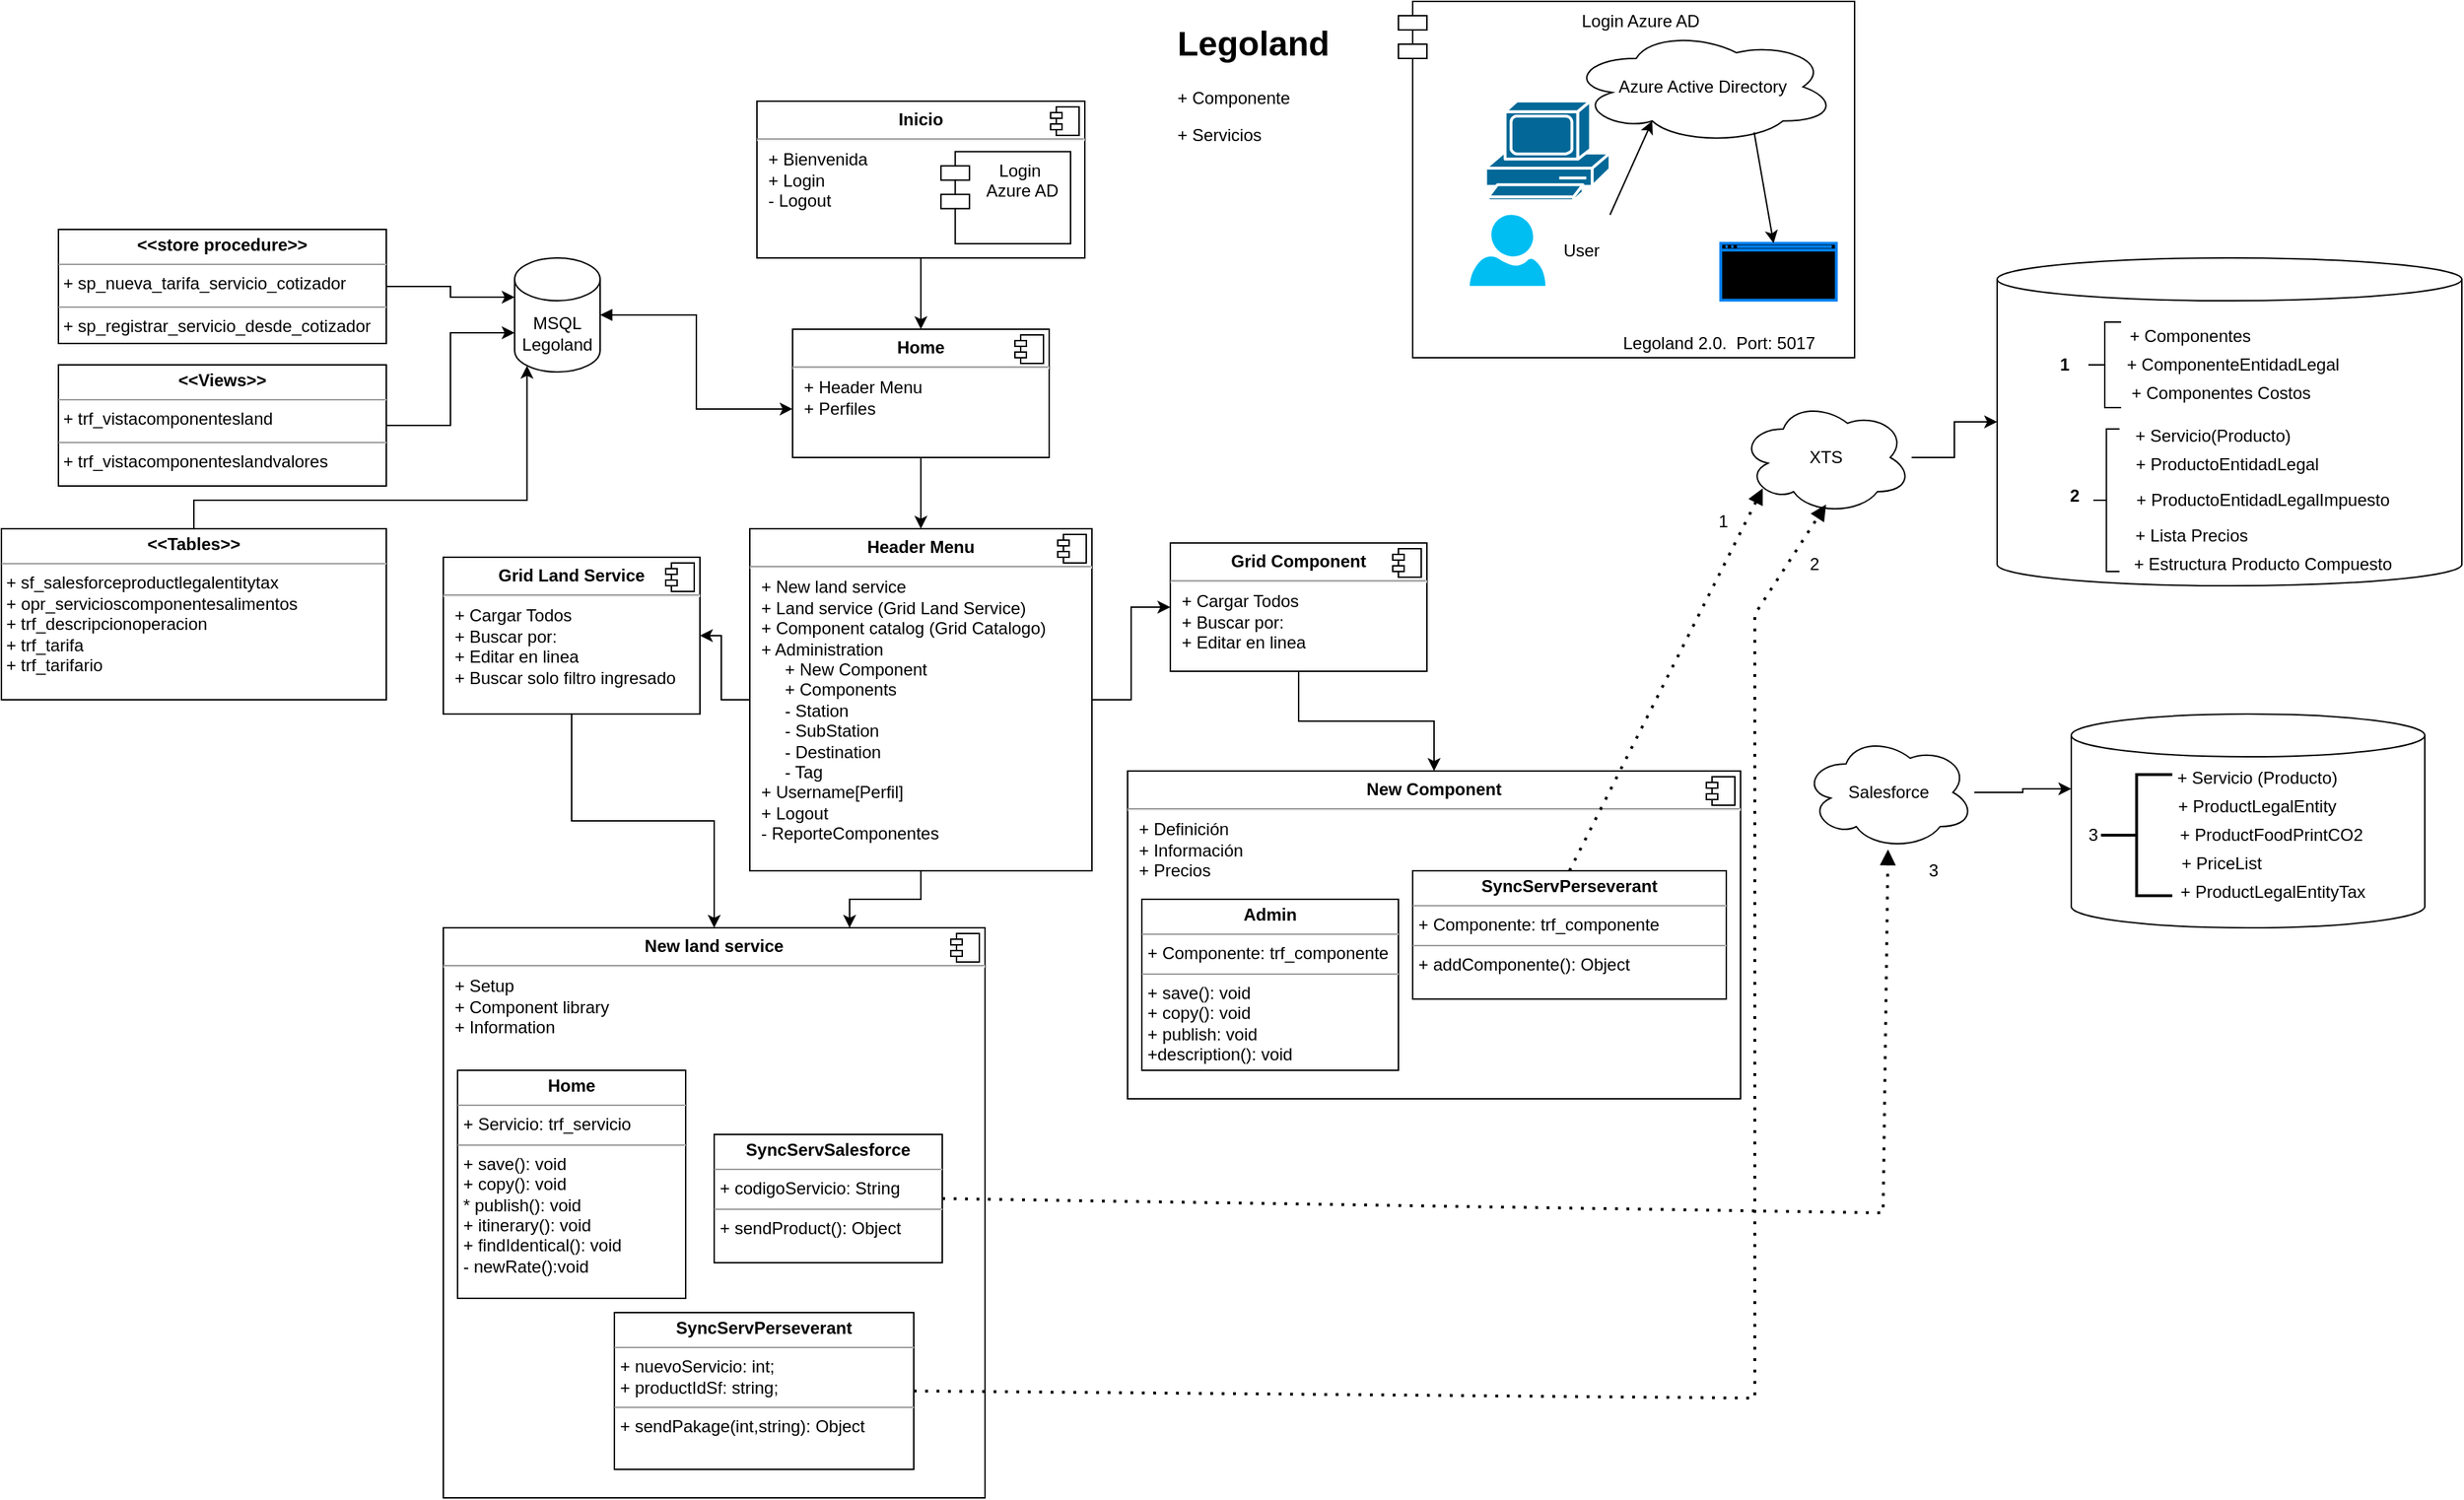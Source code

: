 <mxfile version="23.0.2" type="device">
  <diagram name="Página-1" id="hvUKiegdO5NY6V_EGWbR">
    <mxGraphModel dx="2261" dy="854" grid="1" gridSize="10" guides="1" tooltips="1" connect="1" arrows="1" fold="1" page="1" pageScale="1" pageWidth="827" pageHeight="1169" math="0" shadow="0">
      <root>
        <mxCell id="0" />
        <mxCell id="1" parent="0" />
        <mxCell id="Fd9paL_t9iBPJfcG7-ev-1" value="MSQL&lt;br&gt;Legoland" style="shape=cylinder3;whiteSpace=wrap;html=1;boundedLbl=1;backgroundOutline=1;size=15;rounded=0;" parent="1" vertex="1">
          <mxGeometry x="60" y="210" width="60" height="80" as="geometry" />
        </mxCell>
        <mxCell id="Fd9paL_t9iBPJfcG7-ev-6" value="" style="group;fillColor=#d5e8d4;strokeColor=#82b366;rounded=0;" parent="1" vertex="1" connectable="0">
          <mxGeometry x="230" y="100" width="230" height="110" as="geometry" />
        </mxCell>
        <mxCell id="Fd9paL_t9iBPJfcG7-ev-2" value="&lt;p style=&quot;margin:0px;margin-top:6px;text-align:center;&quot;&gt;&lt;b&gt;Inicio&lt;/b&gt;&lt;/p&gt;&lt;hr&gt;&lt;p style=&quot;margin:0px;margin-left:8px;&quot;&gt;+ Bienvenida&lt;/p&gt;&lt;p style=&quot;margin:0px;margin-left:8px;&quot;&gt;+ Login&lt;/p&gt;&lt;p style=&quot;margin:0px;margin-left:8px;&quot;&gt;- Logout&lt;/p&gt;" style="align=left;overflow=fill;html=1;dropTarget=0;whiteSpace=wrap;movable=1;resizable=1;rotatable=1;deletable=1;editable=1;locked=0;connectable=1;rounded=0;" parent="Fd9paL_t9iBPJfcG7-ev-6" vertex="1">
          <mxGeometry width="230" height="110" as="geometry" />
        </mxCell>
        <mxCell id="Fd9paL_t9iBPJfcG7-ev-3" value="" style="shape=component;jettyWidth=8;jettyHeight=4;movable=1;resizable=1;rotatable=1;deletable=1;editable=1;locked=0;connectable=1;rounded=0;" parent="Fd9paL_t9iBPJfcG7-ev-2" vertex="1">
          <mxGeometry x="1" width="20" height="20" relative="1" as="geometry">
            <mxPoint x="-24" y="4" as="offset" />
          </mxGeometry>
        </mxCell>
        <mxCell id="Fd9paL_t9iBPJfcG7-ev-4" value="Login&lt;br&gt;&amp;nbsp;Azure AD" style="shape=module;align=left;spacingLeft=20;align=center;verticalAlign=top;whiteSpace=wrap;html=1;movable=1;resizable=1;rotatable=1;deletable=1;editable=1;locked=0;connectable=1;rounded=0;" parent="Fd9paL_t9iBPJfcG7-ev-6" vertex="1">
          <mxGeometry x="129.1" y="35.36" width="90.9" height="64.64" as="geometry" />
        </mxCell>
        <mxCell id="Fd9paL_t9iBPJfcG7-ev-7" value="" style="endArrow=classic;html=1;rounded=0;exitX=0.5;exitY=1;exitDx=0;exitDy=0;entryX=0.5;entryY=0;entryDx=0;entryDy=0;" parent="1" source="Fd9paL_t9iBPJfcG7-ev-2" target="Fd9paL_t9iBPJfcG7-ev-8" edge="1">
          <mxGeometry width="50" height="50" relative="1" as="geometry">
            <mxPoint x="380" y="410" as="sourcePoint" />
            <mxPoint x="345" y="320" as="targetPoint" />
          </mxGeometry>
        </mxCell>
        <mxCell id="Fd9paL_t9iBPJfcG7-ev-14" style="edgeStyle=orthogonalEdgeStyle;rounded=0;orthogonalLoop=1;jettySize=auto;html=1;" parent="1" source="Fd9paL_t9iBPJfcG7-ev-8" target="Fd9paL_t9iBPJfcG7-ev-11" edge="1">
          <mxGeometry relative="1" as="geometry" />
        </mxCell>
        <mxCell id="Fd9paL_t9iBPJfcG7-ev-8" value="&lt;p style=&quot;margin:0px;margin-top:6px;text-align:center;&quot;&gt;&lt;b&gt;Home&lt;/b&gt;&lt;/p&gt;&lt;hr&gt;&lt;p style=&quot;margin:0px;margin-left:8px;&quot;&gt;+ Header Menu&lt;br&gt;&lt;/p&gt;&lt;p style=&quot;margin:0px;margin-left:8px;&quot;&gt;+ Perfiles&lt;/p&gt;" style="align=left;overflow=fill;html=1;dropTarget=0;whiteSpace=wrap;rounded=0;" parent="1" vertex="1">
          <mxGeometry x="255" y="260" width="180" height="90" as="geometry" />
        </mxCell>
        <mxCell id="Fd9paL_t9iBPJfcG7-ev-9" value="" style="shape=component;jettyWidth=8;jettyHeight=4;rounded=0;" parent="Fd9paL_t9iBPJfcG7-ev-8" vertex="1">
          <mxGeometry x="1" width="20" height="20" relative="1" as="geometry">
            <mxPoint x="-24" y="4" as="offset" />
          </mxGeometry>
        </mxCell>
        <mxCell id="Fd9paL_t9iBPJfcG7-ev-10" style="edgeStyle=orthogonalEdgeStyle;rounded=0;orthogonalLoop=1;jettySize=auto;html=1;entryX=0;entryY=0.622;entryDx=0;entryDy=0;entryPerimeter=0;startArrow=block;startFill=1;" parent="1" source="Fd9paL_t9iBPJfcG7-ev-1" target="Fd9paL_t9iBPJfcG7-ev-8" edge="1">
          <mxGeometry relative="1" as="geometry" />
        </mxCell>
        <mxCell id="Fd9paL_t9iBPJfcG7-ev-24" style="edgeStyle=orthogonalEdgeStyle;rounded=0;orthogonalLoop=1;jettySize=auto;html=1;" parent="1" source="Fd9paL_t9iBPJfcG7-ev-11" target="Fd9paL_t9iBPJfcG7-ev-17" edge="1">
          <mxGeometry relative="1" as="geometry" />
        </mxCell>
        <mxCell id="pxI8r0NNNK0uRZR5ZX3m-1" style="edgeStyle=orthogonalEdgeStyle;rounded=0;orthogonalLoop=1;jettySize=auto;html=1;entryX=1;entryY=0.5;entryDx=0;entryDy=0;" parent="1" source="Fd9paL_t9iBPJfcG7-ev-11" target="Fd9paL_t9iBPJfcG7-ev-15" edge="1">
          <mxGeometry relative="1" as="geometry" />
        </mxCell>
        <mxCell id="pxI8r0NNNK0uRZR5ZX3m-8" style="edgeStyle=orthogonalEdgeStyle;rounded=0;orthogonalLoop=1;jettySize=auto;html=1;entryX=0.75;entryY=0;entryDx=0;entryDy=0;" parent="1" source="Fd9paL_t9iBPJfcG7-ev-11" target="Fd9paL_t9iBPJfcG7-ev-19" edge="1">
          <mxGeometry relative="1" as="geometry" />
        </mxCell>
        <mxCell id="Fd9paL_t9iBPJfcG7-ev-11" value="&lt;p style=&quot;margin:0px;margin-top:6px;text-align:center;&quot;&gt;&lt;b&gt;Header Menu&lt;/b&gt;&lt;/p&gt;&lt;hr&gt;&lt;p style=&quot;margin:0px;margin-left:8px;&quot;&gt;+ New land service&amp;nbsp;&lt;br&gt;+ Land service (Grid Land Service)&lt;/p&gt;&lt;p style=&quot;margin:0px;margin-left:8px;&quot;&gt;+ Component catalog (Grid Catalogo)&lt;/p&gt;&lt;p style=&quot;margin:0px;margin-left:8px;&quot;&gt;+ Administration&lt;br&gt;&lt;/p&gt;&lt;p style=&quot;margin:0px;margin-left:8px;&quot;&gt;&amp;nbsp; &amp;nbsp; &amp;nbsp;+ New Component&lt;/p&gt;&lt;p style=&quot;margin:0px;margin-left:8px;&quot;&gt;&amp;nbsp; &amp;nbsp; &amp;nbsp;+ Components&lt;/p&gt;&lt;p style=&quot;margin:0px;margin-left:8px;&quot;&gt;&amp;nbsp; &amp;nbsp; &amp;nbsp;- Station&lt;/p&gt;&lt;p style=&quot;margin:0px;margin-left:8px;&quot;&gt;&amp;nbsp; &amp;nbsp; &amp;nbsp;- SubStation&lt;/p&gt;&lt;p style=&quot;margin:0px;margin-left:8px;&quot;&gt;&amp;nbsp; &amp;nbsp; &amp;nbsp;- Destination&lt;/p&gt;&lt;p style=&quot;margin:0px;margin-left:8px;&quot;&gt;&amp;nbsp; &amp;nbsp; &amp;nbsp;- Tag&lt;/p&gt;&lt;p style=&quot;margin:0px;margin-left:8px;&quot;&gt;+ Username[Perfil]&lt;/p&gt;&lt;p style=&quot;margin:0px;margin-left:8px;&quot;&gt;+ Logout&lt;/p&gt;&lt;p style=&quot;margin:0px;margin-left:8px;&quot;&gt;- ReporteComponentes&lt;/p&gt;" style="align=left;overflow=fill;html=1;dropTarget=0;whiteSpace=wrap;rounded=0;" parent="1" vertex="1">
          <mxGeometry x="225" y="400" width="240" height="240" as="geometry" />
        </mxCell>
        <mxCell id="Fd9paL_t9iBPJfcG7-ev-12" value="" style="shape=component;jettyWidth=8;jettyHeight=4;rounded=0;" parent="Fd9paL_t9iBPJfcG7-ev-11" vertex="1">
          <mxGeometry x="1" width="20" height="20" relative="1" as="geometry">
            <mxPoint x="-24" y="4" as="offset" />
          </mxGeometry>
        </mxCell>
        <mxCell id="Fd9paL_t9iBPJfcG7-ev-28" style="edgeStyle=orthogonalEdgeStyle;rounded=0;orthogonalLoop=1;jettySize=auto;html=1;" parent="1" source="Fd9paL_t9iBPJfcG7-ev-15" target="Fd9paL_t9iBPJfcG7-ev-19" edge="1">
          <mxGeometry relative="1" as="geometry" />
        </mxCell>
        <mxCell id="Fd9paL_t9iBPJfcG7-ev-15" value="&lt;p style=&quot;margin:0px;margin-top:6px;text-align:center;&quot;&gt;&lt;b&gt;Grid Land Service&lt;/b&gt;&lt;/p&gt;&lt;hr&gt;&lt;p style=&quot;margin:0px;margin-left:8px;&quot;&gt;+ Cargar Todos&lt;br&gt;+ Buscar por:&lt;/p&gt;&lt;p style=&quot;margin:0px;margin-left:8px;&quot;&gt;+ Editar en linea&lt;/p&gt;&lt;p style=&quot;margin:0px;margin-left:8px;&quot;&gt;+ Buscar solo filtro ingresado&lt;/p&gt;" style="align=left;overflow=fill;html=1;dropTarget=0;whiteSpace=wrap;rounded=0;" parent="1" vertex="1">
          <mxGeometry x="10" y="420" width="180" height="110" as="geometry" />
        </mxCell>
        <mxCell id="Fd9paL_t9iBPJfcG7-ev-16" value="" style="shape=component;jettyWidth=8;jettyHeight=4;rounded=0;" parent="Fd9paL_t9iBPJfcG7-ev-15" vertex="1">
          <mxGeometry x="1" width="20" height="20" relative="1" as="geometry">
            <mxPoint x="-24" y="4" as="offset" />
          </mxGeometry>
        </mxCell>
        <mxCell id="Fd9paL_t9iBPJfcG7-ev-26" style="edgeStyle=orthogonalEdgeStyle;rounded=0;orthogonalLoop=1;jettySize=auto;html=1;entryX=0.5;entryY=0;entryDx=0;entryDy=0;" parent="1" source="Fd9paL_t9iBPJfcG7-ev-17" target="Fd9paL_t9iBPJfcG7-ev-21" edge="1">
          <mxGeometry relative="1" as="geometry" />
        </mxCell>
        <mxCell id="Fd9paL_t9iBPJfcG7-ev-17" value="&lt;p style=&quot;margin:0px;margin-top:6px;text-align:center;&quot;&gt;&lt;b&gt;Grid Component&lt;/b&gt;&lt;/p&gt;&lt;hr&gt;&lt;p style=&quot;margin:0px;margin-left:8px;&quot;&gt;+ Cargar Todos&lt;br&gt;+ Buscar por:&amp;nbsp;&lt;/p&gt;&lt;p style=&quot;margin:0px;margin-left:8px;&quot;&gt;+ Editar en linea&amp;nbsp;&amp;nbsp;&lt;/p&gt;" style="align=left;overflow=fill;html=1;dropTarget=0;whiteSpace=wrap;rounded=0;" parent="1" vertex="1">
          <mxGeometry x="520" y="410" width="180" height="90" as="geometry" />
        </mxCell>
        <mxCell id="Fd9paL_t9iBPJfcG7-ev-18" value="" style="shape=component;jettyWidth=8;jettyHeight=4;rounded=0;" parent="Fd9paL_t9iBPJfcG7-ev-17" vertex="1">
          <mxGeometry x="1" width="20" height="20" relative="1" as="geometry">
            <mxPoint x="-24" y="4" as="offset" />
          </mxGeometry>
        </mxCell>
        <mxCell id="Fd9paL_t9iBPJfcG7-ev-19" value="&lt;p style=&quot;margin:0px;margin-top:6px;text-align:center;&quot;&gt;&lt;b&gt;New land service&lt;/b&gt;&lt;/p&gt;&lt;hr&gt;&lt;p style=&quot;margin:0px;margin-left:8px;&quot;&gt;+ Setup&lt;br&gt;+ Component library&lt;/p&gt;&lt;p style=&quot;margin:0px;margin-left:8px;&quot;&gt;+ Information&lt;/p&gt;" style="align=left;overflow=fill;html=1;dropTarget=0;whiteSpace=wrap;rounded=0;" parent="1" vertex="1">
          <mxGeometry x="10" y="680" width="380" height="400" as="geometry" />
        </mxCell>
        <mxCell id="Fd9paL_t9iBPJfcG7-ev-20" value="" style="shape=component;jettyWidth=8;jettyHeight=4;rounded=0;" parent="Fd9paL_t9iBPJfcG7-ev-19" vertex="1">
          <mxGeometry x="1" width="20" height="20" relative="1" as="geometry">
            <mxPoint x="-24" y="4" as="offset" />
          </mxGeometry>
        </mxCell>
        <mxCell id="Fd9paL_t9iBPJfcG7-ev-21" value="&lt;p style=&quot;margin:0px;margin-top:6px;text-align:center;&quot;&gt;&lt;b&gt;New Component&lt;/b&gt;&lt;/p&gt;&lt;hr&gt;&lt;p style=&quot;margin:0px;margin-left:8px;&quot;&gt;+ Definición&lt;br&gt;+ Información&lt;/p&gt;&lt;p style=&quot;margin:0px;margin-left:8px;&quot;&gt;+ Precios&lt;/p&gt;" style="align=left;overflow=fill;html=1;dropTarget=0;whiteSpace=wrap;rounded=0;" parent="1" vertex="1">
          <mxGeometry x="490" y="570" width="430" height="230" as="geometry" />
        </mxCell>
        <mxCell id="Fd9paL_t9iBPJfcG7-ev-22" value="" style="shape=component;jettyWidth=8;jettyHeight=4;rounded=0;" parent="Fd9paL_t9iBPJfcG7-ev-21" vertex="1">
          <mxGeometry x="1" width="20" height="20" relative="1" as="geometry">
            <mxPoint x="-24" y="4" as="offset" />
          </mxGeometry>
        </mxCell>
        <mxCell id="s5vD3qKEOOoGVqszgRcH-15" value="" style="group;rounded=0;" parent="1" vertex="1" connectable="0">
          <mxGeometry x="680" y="30" width="320" height="250" as="geometry" />
        </mxCell>
        <mxCell id="s5vD3qKEOOoGVqszgRcH-11" value="Login Azure AD" style="shape=module;align=left;spacingLeft=20;align=center;verticalAlign=top;whiteSpace=wrap;html=1;rounded=0;" parent="s5vD3qKEOOoGVqszgRcH-15" vertex="1">
          <mxGeometry width="320" height="250.0" as="geometry" />
        </mxCell>
        <mxCell id="s5vD3qKEOOoGVqszgRcH-13" value="" style="group;rounded=0;" parent="s5vD3qKEOOoGVqszgRcH-15" vertex="1" connectable="0">
          <mxGeometry x="50" y="20" width="260" height="219.58" as="geometry" />
        </mxCell>
        <mxCell id="s5vD3qKEOOoGVqszgRcH-6" value="Legoland 2.0.&amp;nbsp; Port: 5017" style="text;html=1;strokeColor=none;fillColor=none;align=center;verticalAlign=middle;whiteSpace=wrap;rounded=0;" parent="s5vD3qKEOOoGVqszgRcH-13" vertex="1">
          <mxGeometry x="90" y="219.58" width="170" as="geometry" />
        </mxCell>
        <mxCell id="s5vD3qKEOOoGVqszgRcH-12" value="" style="group;rounded=0;" parent="s5vD3qKEOOoGVqszgRcH-13" vertex="1" connectable="0">
          <mxGeometry width="257.204" height="189.637" as="geometry" />
        </mxCell>
        <mxCell id="s5vD3qKEOOoGVqszgRcH-1" value="Azure Active Directory" style="ellipse;shape=cloud;whiteSpace=wrap;html=1;rounded=0;" parent="s5vD3qKEOOoGVqszgRcH-12" vertex="1">
          <mxGeometry x="70" width="187.2" height="79.85" as="geometry" />
        </mxCell>
        <mxCell id="s5vD3qKEOOoGVqszgRcH-2" value="" style="shape=mxgraph.cisco.computers_and_peripherals.pc;html=1;pointerEvents=1;dashed=0;fillColor=#036897;strokeColor=#ffffff;strokeWidth=2;verticalLabelPosition=bottom;verticalAlign=top;align=center;outlineConnect=0;rounded=0;" parent="s5vD3qKEOOoGVqszgRcH-12" vertex="1">
          <mxGeometry x="11.183" y="49.905" width="87.226" height="69.866" as="geometry" />
        </mxCell>
        <mxCell id="s5vD3qKEOOoGVqszgRcH-3" value="" style="html=1;verticalLabelPosition=bottom;align=center;labelBackgroundColor=#ffffff;verticalAlign=top;strokeWidth=2;strokeColor=#0080F0;shadow=0;dashed=0;shape=mxgraph.ios7.icons.window;fillColor=#000000;rounded=0;" parent="s5vD3qKEOOoGVqszgRcH-12" vertex="1">
          <mxGeometry x="176.129" y="149.714" width="81.075" height="39.924" as="geometry" />
        </mxCell>
        <mxCell id="s5vD3qKEOOoGVqszgRcH-7" value="" style="verticalLabelPosition=bottom;html=1;verticalAlign=top;align=center;strokeColor=none;fillColor=#00BEF2;shape=mxgraph.azure.user;rounded=0;" parent="s5vD3qKEOOoGVqszgRcH-12" vertex="1">
          <mxGeometry y="129.752" width="53.118" height="49.905" as="geometry" />
        </mxCell>
        <mxCell id="s5vD3qKEOOoGVqszgRcH-8" value="User" style="text;html=1;strokeColor=none;fillColor=none;align=center;verticalAlign=middle;whiteSpace=wrap;rounded=0;" parent="s5vD3qKEOOoGVqszgRcH-12" vertex="1">
          <mxGeometry x="44.731" y="139.733" width="67.097" height="29.943" as="geometry" />
        </mxCell>
        <mxCell id="s5vD3qKEOOoGVqszgRcH-9" value="" style="endArrow=classic;html=1;rounded=0;entryX=0.31;entryY=0.8;entryDx=0;entryDy=0;entryPerimeter=0;" parent="s5vD3qKEOOoGVqszgRcH-12" target="s5vD3qKEOOoGVqszgRcH-1" edge="1">
          <mxGeometry width="50" height="50" relative="1" as="geometry">
            <mxPoint x="98.409" y="129.752" as="sourcePoint" />
            <mxPoint x="154.323" y="79.847" as="targetPoint" />
          </mxGeometry>
        </mxCell>
        <mxCell id="s5vD3qKEOOoGVqszgRcH-10" value="" style="endArrow=classic;html=1;rounded=0;exitX=0.692;exitY=0.9;exitDx=0;exitDy=0;exitPerimeter=0;" parent="s5vD3qKEOOoGVqszgRcH-12" source="s5vD3qKEOOoGVqszgRcH-1" target="s5vD3qKEOOoGVqszgRcH-3" edge="1">
          <mxGeometry width="50" height="50" relative="1" as="geometry">
            <mxPoint x="223.656" y="109.79" as="sourcePoint" />
            <mxPoint x="279.57" y="59.885" as="targetPoint" />
          </mxGeometry>
        </mxCell>
        <mxCell id="2QgaaNyBV8Mvcg13I9mV-8" style="edgeStyle=orthogonalEdgeStyle;rounded=0;orthogonalLoop=1;jettySize=auto;html=1;" parent="1" source="2QgaaNyBV8Mvcg13I9mV-1" target="2QgaaNyBV8Mvcg13I9mV-6" edge="1">
          <mxGeometry relative="1" as="geometry" />
        </mxCell>
        <mxCell id="2QgaaNyBV8Mvcg13I9mV-1" value="XTS" style="ellipse;shape=cloud;whiteSpace=wrap;html=1;rounded=0;" parent="1" vertex="1">
          <mxGeometry x="920" y="310" width="120" height="80" as="geometry" />
        </mxCell>
        <mxCell id="2QgaaNyBV8Mvcg13I9mV-2" value="Salesforce" style="ellipse;shape=cloud;whiteSpace=wrap;html=1;rounded=0;" parent="1" vertex="1">
          <mxGeometry x="964" y="545" width="120" height="80" as="geometry" />
        </mxCell>
        <mxCell id="2QgaaNyBV8Mvcg13I9mV-5" value="" style="endArrow=block;dashed=1;html=1;dashPattern=1 3;strokeWidth=2;rounded=0;endFill=1;exitX=1;exitY=0.5;exitDx=0;exitDy=0;" parent="1" source="pxI8r0NNNK0uRZR5ZX3m-9" target="2QgaaNyBV8Mvcg13I9mV-2" edge="1">
          <mxGeometry width="50" height="50" relative="1" as="geometry">
            <mxPoint x="560" y="920" as="sourcePoint" />
            <mxPoint x="690" y="410" as="targetPoint" />
            <Array as="points">
              <mxPoint x="1020" y="880" />
            </Array>
          </mxGeometry>
        </mxCell>
        <mxCell id="2QgaaNyBV8Mvcg13I9mV-7" value="&lt;br&gt;&lt;br&gt;&lt;br&gt;" style="shape=cylinder3;whiteSpace=wrap;html=1;boundedLbl=1;backgroundOutline=1;size=15;rounded=0;align=center;" parent="1" vertex="1">
          <mxGeometry x="1152" y="530" width="248" height="150" as="geometry" />
        </mxCell>
        <mxCell id="2QgaaNyBV8Mvcg13I9mV-9" style="edgeStyle=orthogonalEdgeStyle;rounded=0;orthogonalLoop=1;jettySize=auto;html=1;entryX=0;entryY=0;entryDx=0;entryDy=52.5;entryPerimeter=0;" parent="1" source="2QgaaNyBV8Mvcg13I9mV-2" target="2QgaaNyBV8Mvcg13I9mV-7" edge="1">
          <mxGeometry relative="1" as="geometry" />
        </mxCell>
        <mxCell id="2QgaaNyBV8Mvcg13I9mV-11" value="&lt;h1&gt;Legoland&lt;/h1&gt;&lt;p&gt;+ Componente&lt;/p&gt;&lt;p&gt;+ Servicios&lt;/p&gt;" style="text;html=1;strokeColor=none;fillColor=none;spacing=5;spacingTop=-20;whiteSpace=wrap;overflow=hidden;rounded=0;" parent="1" vertex="1">
          <mxGeometry x="520" y="40" width="190" height="100" as="geometry" />
        </mxCell>
        <mxCell id="pxI8r0NNNK0uRZR5ZX3m-2" value="&lt;p style=&quot;margin:0px;margin-top:4px;text-align:center;&quot;&gt;&lt;b&gt;Admin&lt;/b&gt;&lt;/p&gt;&lt;hr size=&quot;1&quot;&gt;&lt;p style=&quot;margin:0px;margin-left:4px;&quot;&gt;+ Componente: trf_componente&lt;/p&gt;&lt;hr size=&quot;1&quot;&gt;&lt;p style=&quot;margin:0px;margin-left:4px;&quot;&gt;+ save(): void&lt;/p&gt;&lt;p style=&quot;margin:0px;margin-left:4px;&quot;&gt;+ copy(): void&lt;/p&gt;&lt;p style=&quot;margin:0px;margin-left:4px;&quot;&gt;+ publish: void&lt;/p&gt;&lt;p style=&quot;margin:0px;margin-left:4px;&quot;&gt;+description(): void&lt;/p&gt;" style="verticalAlign=top;align=left;overflow=fill;fontSize=12;fontFamily=Helvetica;html=1;whiteSpace=wrap;rounded=0;" parent="1" vertex="1">
          <mxGeometry x="500" y="660" width="180" height="120" as="geometry" />
        </mxCell>
        <mxCell id="pxI8r0NNNK0uRZR5ZX3m-3" value="&lt;p style=&quot;margin:0px;margin-top:4px;text-align:center;&quot;&gt;&lt;b&gt;SyncServPerseverant&lt;/b&gt;&lt;/p&gt;&lt;hr size=&quot;1&quot;&gt;&lt;p style=&quot;margin:0px;margin-left:4px;&quot;&gt;+ Componente: trf_componente&lt;/p&gt;&lt;hr size=&quot;1&quot;&gt;&lt;p style=&quot;margin:0px;margin-left:4px;&quot;&gt;+ addComponente(): Object&lt;/p&gt;" style="verticalAlign=top;align=left;overflow=fill;fontSize=12;fontFamily=Helvetica;html=1;whiteSpace=wrap;rounded=0;" parent="1" vertex="1">
          <mxGeometry x="690" y="640" width="220" height="90" as="geometry" />
        </mxCell>
        <mxCell id="pxI8r0NNNK0uRZR5ZX3m-4" value="" style="endArrow=block;dashed=1;html=1;dashPattern=1 3;strokeWidth=2;rounded=0;exitX=0.5;exitY=0;exitDx=0;exitDy=0;entryX=0.13;entryY=0.77;entryDx=0;entryDy=0;entryPerimeter=0;endFill=1;" parent="1" source="pxI8r0NNNK0uRZR5ZX3m-3" target="2QgaaNyBV8Mvcg13I9mV-1" edge="1">
          <mxGeometry width="50" height="50" relative="1" as="geometry">
            <mxPoint x="810" y="460" as="sourcePoint" />
            <mxPoint x="860" y="410" as="targetPoint" />
          </mxGeometry>
        </mxCell>
        <mxCell id="pxI8r0NNNK0uRZR5ZX3m-7" value="&lt;p style=&quot;margin:0px;margin-top:4px;text-align:center;&quot;&gt;&lt;b&gt;Home&lt;/b&gt;&lt;/p&gt;&lt;hr size=&quot;1&quot;&gt;&lt;p style=&quot;margin:0px;margin-left:4px;&quot;&gt;+ Servicio: trf_servicio&lt;/p&gt;&lt;hr size=&quot;1&quot;&gt;&lt;p style=&quot;margin:0px;margin-left:4px;&quot;&gt;+ save(): void&lt;/p&gt;&lt;p style=&quot;margin:0px;margin-left:4px;&quot;&gt;+ copy(): void&lt;/p&gt;&lt;p style=&quot;margin:0px;margin-left:4px;&quot;&gt;* publish(): void&lt;/p&gt;&lt;p style=&quot;margin:0px;margin-left:4px;&quot;&gt;+ itinerary(): void&lt;/p&gt;&lt;p style=&quot;margin:0px;margin-left:4px;&quot;&gt;+ findIdentical(): void&lt;/p&gt;&lt;p style=&quot;margin:0px;margin-left:4px;&quot;&gt;- newRate():void&lt;/p&gt;&lt;p style=&quot;margin:0px;margin-left:4px;&quot;&gt;&lt;br&gt;&lt;/p&gt;" style="verticalAlign=top;align=left;overflow=fill;fontSize=12;fontFamily=Helvetica;html=1;whiteSpace=wrap;rounded=0;" parent="1" vertex="1">
          <mxGeometry x="20" y="780" width="160" height="160" as="geometry" />
        </mxCell>
        <mxCell id="pxI8r0NNNK0uRZR5ZX3m-9" value="&lt;p style=&quot;margin:0px;margin-top:4px;text-align:center;&quot;&gt;&lt;b&gt;SyncServSalesforce&lt;/b&gt;&lt;/p&gt;&lt;hr size=&quot;1&quot;&gt;&lt;p style=&quot;margin:0px;margin-left:4px;&quot;&gt;+ codigoServicio: String&lt;/p&gt;&lt;hr size=&quot;1&quot;&gt;&lt;p style=&quot;margin:0px;margin-left:4px;&quot;&gt;+ sendProduct(): Object&lt;/p&gt;" style="verticalAlign=top;align=left;overflow=fill;fontSize=12;fontFamily=Helvetica;html=1;whiteSpace=wrap;rounded=0;" parent="1" vertex="1">
          <mxGeometry x="200" y="825" width="160" height="90" as="geometry" />
        </mxCell>
        <mxCell id="pxI8r0NNNK0uRZR5ZX3m-10" value="&lt;p style=&quot;margin:0px;margin-top:4px;text-align:center;&quot;&gt;&lt;b&gt;SyncServPerseverant&lt;/b&gt;&lt;/p&gt;&lt;hr size=&quot;1&quot;&gt;&lt;p style=&quot;margin:0px;margin-left:4px;&quot;&gt;+ nuevoServicio: int;&lt;/p&gt;&lt;p style=&quot;margin:0px;margin-left:4px;&quot;&gt;+ productIdSf: string;&lt;/p&gt;&lt;hr size=&quot;1&quot;&gt;&lt;p style=&quot;margin:0px;margin-left:4px;&quot;&gt;+ sendPakage(int,string): Object&lt;/p&gt;" style="verticalAlign=top;align=left;overflow=fill;fontSize=12;fontFamily=Helvetica;html=1;whiteSpace=wrap;rounded=0;" parent="1" vertex="1">
          <mxGeometry x="130" y="950" width="210" height="110" as="geometry" />
        </mxCell>
        <mxCell id="pxI8r0NNNK0uRZR5ZX3m-11" value="" style="endArrow=block;dashed=1;html=1;dashPattern=1 3;strokeWidth=2;rounded=0;exitX=1;exitY=0.5;exitDx=0;exitDy=0;entryX=0.5;entryY=0.913;entryDx=0;entryDy=0;entryPerimeter=0;endFill=1;" parent="1" source="pxI8r0NNNK0uRZR5ZX3m-10" target="2QgaaNyBV8Mvcg13I9mV-1" edge="1">
          <mxGeometry width="50" height="50" relative="1" as="geometry">
            <mxPoint x="570" y="1030" as="sourcePoint" />
            <mxPoint x="1130" y="1005" as="targetPoint" />
            <Array as="points">
              <mxPoint x="930" y="1010" />
              <mxPoint x="930" y="460" />
            </Array>
          </mxGeometry>
        </mxCell>
        <mxCell id="pxI8r0NNNK0uRZR5ZX3m-12" value="1" style="text;html=1;strokeColor=none;fillColor=none;align=center;verticalAlign=middle;whiteSpace=wrap;rounded=0;" parent="1" vertex="1">
          <mxGeometry x="896" y="380" width="24" height="30" as="geometry" />
        </mxCell>
        <mxCell id="pxI8r0NNNK0uRZR5ZX3m-13" value="2" style="text;html=1;strokeColor=none;fillColor=none;align=center;verticalAlign=middle;whiteSpace=wrap;rounded=0;" parent="1" vertex="1">
          <mxGeometry x="954" y="410" width="36" height="30" as="geometry" />
        </mxCell>
        <mxCell id="K7JV8F4dfLs3dqwlN5G4-1" value="&lt;p style=&quot;margin:0px;margin-top:4px;text-align:center;&quot;&gt;&lt;b&gt;&amp;lt;&amp;lt;store procedure&amp;gt;&amp;gt;&lt;/b&gt;&lt;/p&gt;&lt;hr size=&quot;1&quot;&gt;&amp;nbsp;+ sp_nueva_tarifa_servicio_cotizador&lt;div style=&quot;height:2px;&quot;&gt;&lt;/div&gt;&lt;hr size=&quot;1&quot;&gt;&lt;div style=&quot;height:2px;&quot;&gt;&amp;nbsp;+ sp_registrar_servicio_desde_cotizador&lt;/div&gt;" style="verticalAlign=top;align=left;overflow=fill;fontSize=12;fontFamily=Helvetica;html=1;whiteSpace=wrap;rounded=0;" parent="1" vertex="1">
          <mxGeometry x="-260" y="190" width="230" height="80" as="geometry" />
        </mxCell>
        <mxCell id="K7JV8F4dfLs3dqwlN5G4-2" style="edgeStyle=orthogonalEdgeStyle;rounded=0;orthogonalLoop=1;jettySize=auto;html=1;entryX=0;entryY=0;entryDx=0;entryDy=27.5;entryPerimeter=0;" parent="1" source="K7JV8F4dfLs3dqwlN5G4-1" target="Fd9paL_t9iBPJfcG7-ev-1" edge="1">
          <mxGeometry relative="1" as="geometry" />
        </mxCell>
        <mxCell id="K7JV8F4dfLs3dqwlN5G4-5" value="&lt;p style=&quot;margin:0px;margin-top:4px;text-align:center;&quot;&gt;&lt;b&gt;&amp;lt;&amp;lt;Views&amp;gt;&amp;gt;&lt;/b&gt;&lt;/p&gt;&lt;hr size=&quot;1&quot;&gt;&amp;nbsp;+ trf_vistacomponentesland&lt;div style=&quot;height:2px;&quot;&gt;&lt;/div&gt;&lt;hr size=&quot;1&quot;&gt;&lt;div style=&quot;height:2px;&quot;&gt;&amp;nbsp;+ trf_vistacomponenteslandvalores&lt;/div&gt;" style="verticalAlign=top;align=left;overflow=fill;fontSize=12;fontFamily=Helvetica;html=1;whiteSpace=wrap;rounded=0;" parent="1" vertex="1">
          <mxGeometry x="-260" y="285" width="230" height="85" as="geometry" />
        </mxCell>
        <mxCell id="K7JV8F4dfLs3dqwlN5G4-6" style="edgeStyle=orthogonalEdgeStyle;rounded=0;orthogonalLoop=1;jettySize=auto;html=1;entryX=0;entryY=0;entryDx=0;entryDy=52.5;entryPerimeter=0;" parent="1" source="K7JV8F4dfLs3dqwlN5G4-5" target="Fd9paL_t9iBPJfcG7-ev-1" edge="1">
          <mxGeometry relative="1" as="geometry" />
        </mxCell>
        <mxCell id="xX7-J0dpfQgFQs_iU_GQ-3" value="" style="group" parent="1" vertex="1" connectable="0">
          <mxGeometry x="1100" y="210" width="326" height="230" as="geometry" />
        </mxCell>
        <mxCell id="2QgaaNyBV8Mvcg13I9mV-6" value="&lt;br&gt;&amp;nbsp; &amp;nbsp; &amp;nbsp; &amp;nbsp; &amp;nbsp; &amp;nbsp;&lt;br&gt;&amp;nbsp; &amp;nbsp; &amp;nbsp;&amp;nbsp;&lt;br&gt;&lt;br&gt;&amp;nbsp; &amp;nbsp; &amp;nbsp; &amp;nbsp; &amp;nbsp; &amp;nbsp; &amp;nbsp; &amp;nbsp; &amp;nbsp; &amp;nbsp; &amp;nbsp; &amp;nbsp; &amp;nbsp; &amp;nbsp; &amp;nbsp; &amp;nbsp; &amp;nbsp; &amp;nbsp; &amp;nbsp;&amp;nbsp;" style="shape=cylinder3;whiteSpace=wrap;html=1;boundedLbl=1;backgroundOutline=1;size=15;rounded=0;" parent="xX7-J0dpfQgFQs_iU_GQ-3" vertex="1">
          <mxGeometry width="326" height="230" as="geometry" />
        </mxCell>
        <mxCell id="BpqehtLwxf4l68S_67TI-3" value="" style="group" parent="1" vertex="1" connectable="0">
          <mxGeometry x="1140" y="320" width="245.83" height="120" as="geometry" />
        </mxCell>
        <mxCell id="pxI8r0NNNK0uRZR5ZX3m-16" value="" style="shape=curlyBracket;whiteSpace=wrap;html=1;rounded=0;labelPosition=left;verticalLabelPosition=middle;align=right;verticalAlign=middle;size=0.5;" parent="BpqehtLwxf4l68S_67TI-3" vertex="1">
          <mxGeometry x="27.5" y="10" width="18.33" height="100" as="geometry" />
        </mxCell>
        <mxCell id="pxI8r0NNNK0uRZR5ZX3m-18" value="2" style="text;align=center;fontStyle=1;verticalAlign=middle;spacingLeft=3;spacingRight=3;strokeColor=none;rotatable=0;points=[[0,0.5],[1,0.5]];portConstraint=eastwest;html=1;rounded=0;" parent="BpqehtLwxf4l68S_67TI-3" vertex="1">
          <mxGeometry y="45" width="27.5" height="23.25" as="geometry" />
        </mxCell>
        <mxCell id="eWyE-XwD9iTsN1NvEOvb-7" value="+ Estructura Producto Compuesto" style="text;html=1;align=center;verticalAlign=middle;resizable=0;points=[];autosize=1;strokeColor=none;fillColor=none;" parent="BpqehtLwxf4l68S_67TI-3" vertex="1">
          <mxGeometry x="45.827" y="90" width="200" height="30" as="geometry" />
        </mxCell>
        <mxCell id="BpqehtLwxf4l68S_67TI-1" value="+ Servicio(Producto)" style="text;html=1;align=center;verticalAlign=middle;resizable=0;points=[];autosize=1;strokeColor=none;fillColor=none;" parent="BpqehtLwxf4l68S_67TI-3" vertex="1">
          <mxGeometry x="45.83" width="130" height="30" as="geometry" />
        </mxCell>
        <mxCell id="eWyE-XwD9iTsN1NvEOvb-4" value="+ Lista Precios" style="text;html=1;align=center;verticalAlign=middle;resizable=0;points=[];autosize=1;strokeColor=none;fillColor=none;" parent="BpqehtLwxf4l68S_67TI-3" vertex="1">
          <mxGeometry x="45.83" y="70" width="100" height="30" as="geometry" />
        </mxCell>
        <mxCell id="eWyE-XwD9iTsN1NvEOvb-9" value="+ ProductoEntidadLegal" style="text;html=1;align=center;verticalAlign=middle;resizable=0;points=[];autosize=1;strokeColor=none;fillColor=none;" parent="BpqehtLwxf4l68S_67TI-3" vertex="1">
          <mxGeometry x="45.83" y="20" width="150" height="30" as="geometry" />
        </mxCell>
        <mxCell id="xX7-J0dpfQgFQs_iU_GQ-1" value="+ ProductoEntidadLegalImpuesto" style="text;html=1;align=center;verticalAlign=middle;resizable=0;points=[];autosize=1;strokeColor=none;fillColor=none;" parent="BpqehtLwxf4l68S_67TI-3" vertex="1">
          <mxGeometry x="45.83" y="45" width="200" height="30" as="geometry" />
        </mxCell>
        <mxCell id="BpqehtLwxf4l68S_67TI-6" value="" style="group" parent="1" vertex="1" connectable="0">
          <mxGeometry x="1130" y="250" width="220" height="70" as="geometry" />
        </mxCell>
        <mxCell id="pxI8r0NNNK0uRZR5ZX3m-15" value="" style="shape=curlyBracket;whiteSpace=wrap;html=1;rounded=0;labelPosition=left;verticalLabelPosition=middle;align=right;verticalAlign=middle;size=0.5;" parent="BpqehtLwxf4l68S_67TI-6" vertex="1">
          <mxGeometry x="34" y="5" width="23" height="60" as="geometry" />
        </mxCell>
        <mxCell id="pxI8r0NNNK0uRZR5ZX3m-17" value="1" style="text;align=center;fontStyle=1;verticalAlign=middle;spacingLeft=3;spacingRight=3;strokeColor=none;rotatable=0;points=[[0,0.5],[1,0.5]];portConstraint=eastwest;html=1;rounded=0;" parent="BpqehtLwxf4l68S_67TI-6" vertex="1">
          <mxGeometry y="20" width="34" height="30.5" as="geometry" />
        </mxCell>
        <mxCell id="eWyE-XwD9iTsN1NvEOvb-11" value="+ Componentes" style="text;html=1;align=center;verticalAlign=middle;resizable=0;points=[];autosize=1;strokeColor=none;fillColor=none;" parent="BpqehtLwxf4l68S_67TI-6" vertex="1">
          <mxGeometry x="50" width="110" height="30" as="geometry" />
        </mxCell>
        <mxCell id="eWyE-XwD9iTsN1NvEOvb-12" value="+ Componentes Costos&amp;nbsp; &amp;nbsp; &amp;nbsp;" style="text;html=1;align=center;verticalAlign=middle;resizable=0;points=[];autosize=1;strokeColor=none;fillColor=none;" parent="BpqehtLwxf4l68S_67TI-6" vertex="1">
          <mxGeometry x="50" y="40" width="170" height="30" as="geometry" />
        </mxCell>
        <mxCell id="BpqehtLwxf4l68S_67TI-4" value="+ ComponenteEntidadLegal" style="text;html=1;align=center;verticalAlign=middle;resizable=0;points=[];autosize=1;strokeColor=none;fillColor=none;" parent="BpqehtLwxf4l68S_67TI-6" vertex="1">
          <mxGeometry x="50" y="20" width="170" height="30" as="geometry" />
        </mxCell>
        <mxCell id="BpqehtLwxf4l68S_67TI-14" value="3" style="text;html=1;align=center;verticalAlign=middle;resizable=0;points=[];autosize=1;strokeColor=none;fillColor=none;" parent="1" vertex="1">
          <mxGeometry x="1040" y="625" width="30" height="30" as="geometry" />
        </mxCell>
        <mxCell id="BpqehtLwxf4l68S_67TI-17" value="" style="group" parent="1" vertex="1" connectable="0">
          <mxGeometry x="1152" y="560" width="215.83" height="110" as="geometry" />
        </mxCell>
        <mxCell id="BpqehtLwxf4l68S_67TI-15" value="3" style="text;html=1;align=center;verticalAlign=middle;resizable=0;points=[];autosize=1;strokeColor=none;fillColor=none;" parent="BpqehtLwxf4l68S_67TI-17" vertex="1">
          <mxGeometry y="40" width="30" height="30" as="geometry" />
        </mxCell>
        <mxCell id="BpqehtLwxf4l68S_67TI-8" value="" style="strokeWidth=2;html=1;shape=mxgraph.flowchart.annotation_2;align=left;labelPosition=right;pointerEvents=1;container=0;" parent="BpqehtLwxf4l68S_67TI-17" vertex="1">
          <mxGeometry x="20.83" y="12.5" width="50" height="85" as="geometry" />
        </mxCell>
        <mxCell id="BpqehtLwxf4l68S_67TI-9" value="+ Servicio (Producto)" style="text;html=1;align=center;verticalAlign=middle;resizable=0;points=[];autosize=1;strokeColor=none;fillColor=none;container=0;" parent="BpqehtLwxf4l68S_67TI-17" vertex="1">
          <mxGeometry x="59.83" width="140" height="30" as="geometry" />
        </mxCell>
        <mxCell id="BpqehtLwxf4l68S_67TI-10" value="+ ProductLegalEntity" style="text;html=1;align=center;verticalAlign=middle;resizable=0;points=[];autosize=1;strokeColor=none;fillColor=none;container=0;" parent="BpqehtLwxf4l68S_67TI-17" vertex="1">
          <mxGeometry x="64.83" y="20" width="130" height="30" as="geometry" />
        </mxCell>
        <mxCell id="BpqehtLwxf4l68S_67TI-11" value="+ ProductFoodPrintCO2" style="text;html=1;align=center;verticalAlign=middle;resizable=0;points=[];autosize=1;strokeColor=none;fillColor=none;container=0;" parent="BpqehtLwxf4l68S_67TI-17" vertex="1">
          <mxGeometry x="64.83" y="40" width="150" height="30" as="geometry" />
        </mxCell>
        <mxCell id="BpqehtLwxf4l68S_67TI-12" value="+ PriceList" style="text;html=1;align=center;verticalAlign=middle;resizable=0;points=[];autosize=1;strokeColor=none;fillColor=none;container=0;" parent="BpqehtLwxf4l68S_67TI-17" vertex="1">
          <mxGeometry x="64.83" y="60" width="80" height="30" as="geometry" />
        </mxCell>
        <mxCell id="BpqehtLwxf4l68S_67TI-13" value="+ ProductLegalEntityTax" style="text;html=1;align=center;verticalAlign=middle;resizable=0;points=[];autosize=1;strokeColor=none;fillColor=none;container=0;" parent="BpqehtLwxf4l68S_67TI-17" vertex="1">
          <mxGeometry x="65.83" y="80" width="150" height="30" as="geometry" />
        </mxCell>
        <mxCell id="BQirZEM3RBbv1PeDuiNO-1" value="&lt;p style=&quot;margin:0px;margin-top:4px;text-align:center;&quot;&gt;&lt;b&gt;&amp;lt;&amp;lt;Tables&amp;gt;&amp;gt;&lt;/b&gt;&lt;/p&gt;&lt;hr size=&quot;1&quot;&gt;&lt;p style=&quot;margin:0px;margin-left:4px;&quot;&gt;&lt;/p&gt;&lt;p style=&quot;margin:0px;margin-left:4px;&quot;&gt;&lt;/p&gt;&amp;nbsp;+ sf_salesforceproductlegalentitytax&lt;br&gt;&amp;nbsp;+&amp;nbsp;&lt;span dir=&quot;ltr&quot; class=&quot;ui-provider a b c d e f g h i j k l m n o p q r s t u v w x y z ab ac ae af ag ah ai aj ak&quot;&gt;&lt;/span&gt;&lt;span dir=&quot;ltr&quot; class=&quot;ui-provider a b c d e f g h i j k l m n o p q r s t u v w x y z ab ac ae af ag ah ai aj ak&quot;&gt;&lt;/span&gt;&lt;span dir=&quot;ltr&quot; class=&quot;ui-provider a b c d e f g h i j k l m n o p q r s t u v w x y z ab ac ae af ag ah ai aj ak&quot;&gt;&lt;/span&gt;opr_servicioscomponentesalimentos&lt;br&gt;&amp;nbsp;+&amp;nbsp;trf_descripcionoperacion&lt;br&gt;&amp;nbsp;+ trf_tarifa&lt;br&gt;&amp;nbsp;+ trf_tarifario" style="verticalAlign=top;align=left;overflow=fill;fontSize=12;fontFamily=Helvetica;html=1;whiteSpace=wrap;" vertex="1" parent="1">
          <mxGeometry x="-300" y="400" width="270" height="120" as="geometry" />
        </mxCell>
        <mxCell id="BQirZEM3RBbv1PeDuiNO-2" style="edgeStyle=orthogonalEdgeStyle;rounded=0;orthogonalLoop=1;jettySize=auto;html=1;entryX=0.145;entryY=1;entryDx=0;entryDy=-4.35;entryPerimeter=0;" edge="1" parent="1" source="BQirZEM3RBbv1PeDuiNO-1" target="Fd9paL_t9iBPJfcG7-ev-1">
          <mxGeometry relative="1" as="geometry">
            <Array as="points">
              <mxPoint x="-165" y="380" />
              <mxPoint x="69" y="380" />
            </Array>
          </mxGeometry>
        </mxCell>
      </root>
    </mxGraphModel>
  </diagram>
</mxfile>
